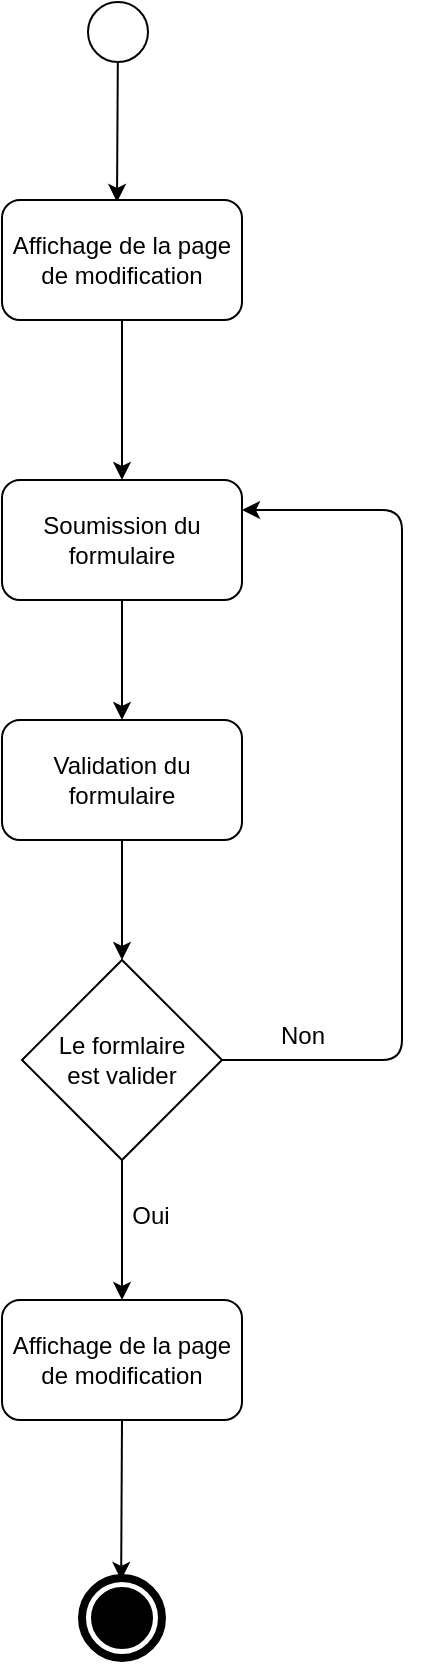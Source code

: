 <mxfile>
    <diagram id="WdGy12j6LfJj62FDFNSV" name="Page-1">
        <mxGraphModel dx="612" dy="514" grid="1" gridSize="10" guides="1" tooltips="1" connect="1" arrows="1" fold="1" page="1" pageScale="1" pageWidth="850" pageHeight="1100" math="0" shadow="0">
            <root>
                <mxCell id="0"/>
                <mxCell id="1" parent="0"/>
                <mxCell id="2" style="edgeStyle=none;html=1;entryX=0.5;entryY=0;entryDx=0;entryDy=0;" edge="1" parent="1" source="3">
                    <mxGeometry relative="1" as="geometry">
                        <mxPoint x="424.5" y="160" as="targetPoint"/>
                    </mxGeometry>
                </mxCell>
                <mxCell id="3" value="" style="ellipse;whiteSpace=wrap;html=1;aspect=fixed;" vertex="1" parent="1">
                    <mxGeometry x="410" y="60" width="30" height="30" as="geometry"/>
                </mxCell>
                <mxCell id="7" style="edgeStyle=none;html=1;exitX=0.5;exitY=1;exitDx=0;exitDy=0;" edge="1" parent="1" source="8">
                    <mxGeometry relative="1" as="geometry">
                        <mxPoint x="427" y="299.0" as="targetPoint"/>
                    </mxGeometry>
                </mxCell>
                <mxCell id="8" value="Affichage de la page de modification" style="rounded=1;whiteSpace=wrap;html=1;" vertex="1" parent="1">
                    <mxGeometry x="367" y="159.0" width="120" height="60" as="geometry"/>
                </mxCell>
                <mxCell id="12" style="edgeStyle=none;html=1;exitX=0.5;exitY=1;exitDx=0;exitDy=0;" edge="1" parent="1" source="13">
                    <mxGeometry relative="1" as="geometry">
                        <mxPoint x="427" y="419" as="targetPoint"/>
                    </mxGeometry>
                </mxCell>
                <mxCell id="13" value="Soumission du formulaire" style="rounded=1;whiteSpace=wrap;html=1;" vertex="1" parent="1">
                    <mxGeometry x="367" y="299.0" width="120" height="60" as="geometry"/>
                </mxCell>
                <mxCell id="14" style="edgeStyle=none;html=1;exitX=0.5;exitY=1;exitDx=0;exitDy=0;" edge="1" parent="1" source="15">
                    <mxGeometry relative="1" as="geometry">
                        <mxPoint x="427" y="539" as="targetPoint"/>
                    </mxGeometry>
                </mxCell>
                <mxCell id="15" value="Validation du formulaire" style="rounded=1;whiteSpace=wrap;html=1;" vertex="1" parent="1">
                    <mxGeometry x="367" y="419.0" width="120" height="60" as="geometry"/>
                </mxCell>
                <mxCell id="16" style="edgeStyle=none;html=1;entryX=1;entryY=0.25;entryDx=0;entryDy=0;" edge="1" parent="1" source="18" target="13">
                    <mxGeometry relative="1" as="geometry">
                        <mxPoint x="567" y="319.0" as="targetPoint"/>
                        <Array as="points">
                            <mxPoint x="567" y="589"/>
                            <mxPoint x="567" y="314"/>
                        </Array>
                    </mxGeometry>
                </mxCell>
                <mxCell id="17" style="edgeStyle=none;html=1;exitX=0.5;exitY=1;exitDx=0;exitDy=0;" edge="1" parent="1" source="18" target="21">
                    <mxGeometry relative="1" as="geometry"/>
                </mxCell>
                <mxCell id="18" value="Le formlaire &lt;br&gt;est valider" style="rhombus;whiteSpace=wrap;html=1;" vertex="1" parent="1">
                    <mxGeometry x="377" y="539" width="100" height="100" as="geometry"/>
                </mxCell>
                <mxCell id="19" value="Non" style="text;html=1;align=center;verticalAlign=middle;resizable=0;points=[];autosize=1;strokeColor=none;fillColor=none;" vertex="1" parent="1">
                    <mxGeometry x="492" y="562" width="50" height="30" as="geometry"/>
                </mxCell>
                <mxCell id="20" style="edgeStyle=none;html=1;exitX=0.5;exitY=1;exitDx=0;exitDy=0;" edge="1" parent="1" source="21">
                    <mxGeometry relative="1" as="geometry">
                        <mxPoint x="426.571" y="849" as="targetPoint"/>
                    </mxGeometry>
                </mxCell>
                <mxCell id="21" value="Affichage de la page de modification" style="rounded=1;whiteSpace=wrap;html=1;" vertex="1" parent="1">
                    <mxGeometry x="367" y="709.0" width="120" height="60" as="geometry"/>
                </mxCell>
                <mxCell id="29" value="Oui" style="text;html=1;align=center;verticalAlign=middle;resizable=0;points=[];autosize=1;strokeColor=none;fillColor=none;" vertex="1" parent="1">
                    <mxGeometry x="421" y="652" width="40" height="30" as="geometry"/>
                </mxCell>
                <mxCell id="31" value="" style="ellipse;whiteSpace=wrap;html=1;aspect=fixed;strokeColor=#000000;fillColor=#FFFFFF;strokeWidth=4;" vertex="1" parent="1">
                    <mxGeometry x="407" y="848" width="40" height="40" as="geometry"/>
                </mxCell>
                <mxCell id="32" value="" style="ellipse;whiteSpace=wrap;html=1;aspect=fixed;strokeColor=#000000;fillColor=#000000;" vertex="1" parent="1">
                    <mxGeometry x="412" y="853" width="30" height="30" as="geometry"/>
                </mxCell>
            </root>
        </mxGraphModel>
    </diagram>
</mxfile>
